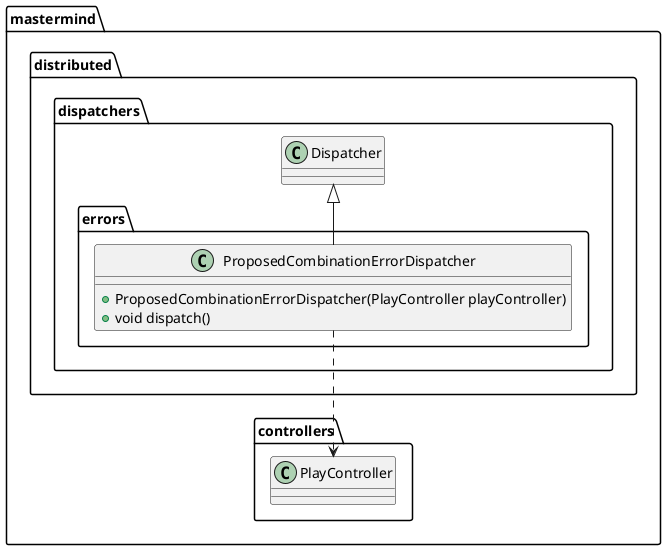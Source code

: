 @startuml
class mastermind.distributed.dispatchers.errors.ProposedCombinationErrorDispatcher [[java:jprieto.mastermind.distributed.dispatchers.errors.ProposedCombinationErrorDispatcher]] {
	+ProposedCombinationErrorDispatcher(PlayController playController)
	+void dispatch()
}
mastermind.distributed.dispatchers.Dispatcher <|-- mastermind.distributed.dispatchers.errors.ProposedCombinationErrorDispatcher
mastermind.distributed.dispatchers.errors.ProposedCombinationErrorDispatcher ..> mastermind.controllers.PlayController

@enduml